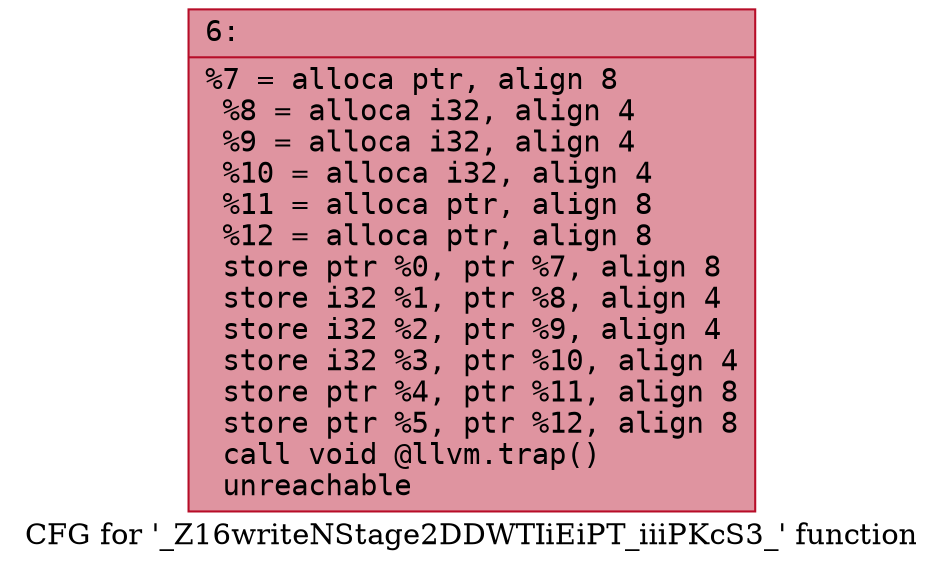 digraph "CFG for '_Z16writeNStage2DDWTIiEiPT_iiiPKcS3_' function" {
	label="CFG for '_Z16writeNStage2DDWTIiEiPT_iiiPKcS3_' function";

	Node0x600002ec2850 [shape=record,color="#b70d28ff", style=filled, fillcolor="#b70d2870" fontname="Courier",label="{6:\l|  %7 = alloca ptr, align 8\l  %8 = alloca i32, align 4\l  %9 = alloca i32, align 4\l  %10 = alloca i32, align 4\l  %11 = alloca ptr, align 8\l  %12 = alloca ptr, align 8\l  store ptr %0, ptr %7, align 8\l  store i32 %1, ptr %8, align 4\l  store i32 %2, ptr %9, align 4\l  store i32 %3, ptr %10, align 4\l  store ptr %4, ptr %11, align 8\l  store ptr %5, ptr %12, align 8\l  call void @llvm.trap()\l  unreachable\l}"];
}
